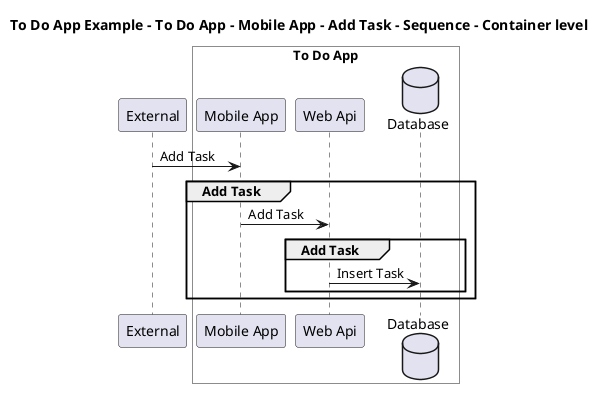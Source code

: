 @startuml

title To Do App Example - To Do App - Mobile App - Add Task - Sequence - Container level

participant "External" as C4InterFlow.SoftwareSystems.ExternalSystem

box "To Do App" #White
    participant "Mobile App" as ToDoAppExample.SoftwareSystems.ToDoApp.Containers.MobileApp
    participant "Web Api" as ToDoAppExample.SoftwareSystems.ToDoApp.Containers.WebApi
    database "Database" as ToDoAppExample.SoftwareSystems.ToDoApp.Containers.Database
end box


C4InterFlow.SoftwareSystems.ExternalSystem -> ToDoAppExample.SoftwareSystems.ToDoApp.Containers.MobileApp : Add Task
group Add Task
ToDoAppExample.SoftwareSystems.ToDoApp.Containers.MobileApp -> ToDoAppExample.SoftwareSystems.ToDoApp.Containers.WebApi : Add Task
group Add Task
ToDoAppExample.SoftwareSystems.ToDoApp.Containers.WebApi -> ToDoAppExample.SoftwareSystems.ToDoApp.Containers.Database : Insert Task
end
end


@enduml
